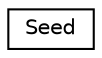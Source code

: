 digraph "Graphical Class Hierarchy"
{
 // LATEX_PDF_SIZE
  edge [fontname="Helvetica",fontsize="10",labelfontname="Helvetica",labelfontsize="10"];
  node [fontname="Helvetica",fontsize="10",shape=record];
  rankdir="LR";
  Node0 [label="Seed",height=0.2,width=0.4,color="black", fillcolor="white", style="filled",URL="$structSeed.html",tooltip=" "];
}
